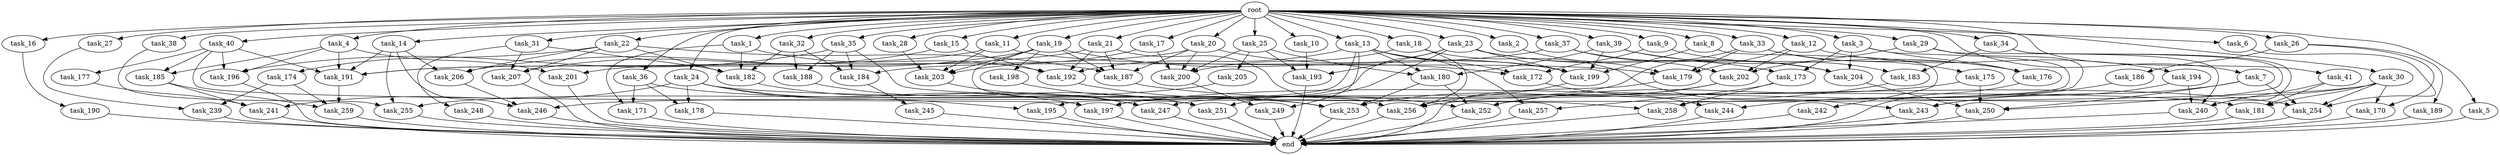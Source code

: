 digraph G {
  task_171 [size="455266533.376000"];
  task_32 [size="1.024000"];
  task_191 [size="1185410973.696000"];
  task_247 [size="1151051235.328000"];
  task_27 [size="1.024000"];
  task_251 [size="1357209665.536000"];
  task_4 [size="1.024000"];
  task_2 [size="1.024000"];
  task_13 [size="1.024000"];
  task_256 [size="1211180777.472000"];
  task_182 [size="1185410973.696000"];
  task_207 [size="764504178.688000"];
  task_186 [size="309237645.312000"];
  task_41 [size="1.024000"];
  task_177 [size="137438953.472000"];
  task_245 [size="549755813.888000"];
  task_6 [size="1.024000"];
  task_9 [size="1.024000"];
  task_20 [size="1.024000"];
  task_175 [size="77309411.328000"];
  task_189 [size="309237645.312000"];
  task_188 [size="455266533.376000"];
  task_259 [size="1468878815.232000"];
  task_183 [size="773094113.280000"];
  task_31 [size="1.024000"];
  task_14 [size="1.024000"];
  task_36 [size="1.024000"];
  task_16 [size="1.024000"];
  task_185 [size="446676598.784000"];
  task_249 [size="429496729.600000"];
  task_194 [size="77309411.328000"];
  task_40 [size="1.024000"];
  task_170 [size="858993459.200000"];
  task_15 [size="1.024000"];
  task_10 [size="1.024000"];
  task_29 [size="1.024000"];
  task_199 [size="1005022347.264000"];
  task_240 [size="1460288880.640000"];
  task_250 [size="2010044694.528000"];
  task_205 [size="549755813.888000"];
  task_190 [size="420906795.008000"];
  task_172 [size="1151051235.328000"];
  task_25 [size="1.024000"];
  task_201 [size="523986010.112000"];
  end [size="0.000000"];
  task_192 [size="498216206.336000"];
  task_19 [size="1.024000"];
  task_180 [size="841813590.016000"];
  task_18 [size="1.024000"];
  task_12 [size="1.024000"];
  task_33 [size="1.024000"];
  task_241 [size="523986010.112000"];
  task_197 [size="1073741824.000000"];
  task_242 [size="420906795.008000"];
  task_253 [size="1159641169.920000"];
  task_173 [size="292057776.128000"];
  task_202 [size="249108103.168000"];
  task_246 [size="1460288880.640000"];
  task_184 [size="489626271.744000"];
  task_174 [size="309237645.312000"];
  task_21 [size="1.024000"];
  task_37 [size="1.024000"];
  task_244 [size="523986010.112000"];
  task_196 [size="481036337.152000"];
  task_187 [size="1597727834.112000"];
  task_23 [size="1.024000"];
  task_176 [size="369367187.456000"];
  root [size="0.000000"];
  task_5 [size="1.024000"];
  task_195 [size="523986010.112000"];
  task_193 [size="936302870.528000"];
  task_11 [size="1.024000"];
  task_258 [size="1245540515.840000"];
  task_243 [size="1047972020.224000"];
  task_179 [size="884763262.976000"];
  task_200 [size="2010044694.528000"];
  task_3 [size="1.024000"];
  task_239 [size="1554778161.152000"];
  task_206 [size="1382979469.312000"];
  task_39 [size="1.024000"];
  task_22 [size="1.024000"];
  task_28 [size="1.024000"];
  task_7 [size="1.024000"];
  task_34 [size="1.024000"];
  task_254 [size="1219770712.064000"];
  task_257 [size="1073741824.000000"];
  task_252 [size="1520418422.784000"];
  task_17 [size="1.024000"];
  task_248 [size="420906795.008000"];
  task_26 [size="1.024000"];
  task_178 [size="730144440.320000"];
  task_198 [size="858993459.200000"];
  task_1 [size="1.024000"];
  task_181 [size="1408749273.088000"];
  task_204 [size="403726925.824000"];
  task_35 [size="1.024000"];
  task_30 [size="1.024000"];
  task_203 [size="2723009265.664000"];
  task_38 [size="1.024000"];
  task_24 [size="1.024000"];
  task_255 [size="601295421.440000"];
  task_8 [size="1.024000"];

  task_171 -> end [size="1.000000"];
  task_32 -> task_182 [size="411041792.000000"];
  task_32 -> task_184 [size="411041792.000000"];
  task_32 -> task_188 [size="411041792.000000"];
  task_191 -> task_259 [size="679477248.000000"];
  task_247 -> end [size="1.000000"];
  task_27 -> task_239 [size="838860800.000000"];
  task_251 -> end [size="1.000000"];
  task_4 -> task_191 [size="301989888.000000"];
  task_4 -> task_185 [size="301989888.000000"];
  task_4 -> task_201 [size="301989888.000000"];
  task_4 -> task_196 [size="301989888.000000"];
  task_2 -> task_179 [size="411041792.000000"];
  task_13 -> task_249 [size="209715200.000000"];
  task_13 -> task_257 [size="209715200.000000"];
  task_13 -> task_195 [size="209715200.000000"];
  task_13 -> task_192 [size="209715200.000000"];
  task_13 -> task_199 [size="209715200.000000"];
  task_13 -> task_180 [size="209715200.000000"];
  task_13 -> task_172 [size="209715200.000000"];
  task_256 -> end [size="1.000000"];
  task_182 -> task_247 [size="209715200.000000"];
  task_207 -> end [size="1.000000"];
  task_186 -> task_244 [size="301989888.000000"];
  task_41 -> task_240 [size="536870912.000000"];
  task_41 -> task_181 [size="536870912.000000"];
  task_177 -> task_241 [size="134217728.000000"];
  task_245 -> end [size="1.000000"];
  task_6 -> task_254 [size="33554432.000000"];
  task_9 -> task_183 [size="75497472.000000"];
  task_9 -> task_172 [size="75497472.000000"];
  task_20 -> task_187 [size="209715200.000000"];
  task_20 -> task_200 [size="209715200.000000"];
  task_20 -> task_199 [size="209715200.000000"];
  task_20 -> task_201 [size="209715200.000000"];
  task_175 -> task_250 [size="838860800.000000"];
  task_175 -> task_252 [size="838860800.000000"];
  task_189 -> end [size="1.000000"];
  task_188 -> task_251 [size="411041792.000000"];
  task_259 -> end [size="1.000000"];
  task_183 -> task_256 [size="134217728.000000"];
  task_31 -> task_207 [size="411041792.000000"];
  task_31 -> task_248 [size="411041792.000000"];
  task_31 -> task_182 [size="411041792.000000"];
  task_14 -> task_246 [size="209715200.000000"];
  task_14 -> task_255 [size="209715200.000000"];
  task_14 -> task_206 [size="209715200.000000"];
  task_14 -> task_191 [size="209715200.000000"];
  task_36 -> task_253 [size="411041792.000000"];
  task_36 -> task_171 [size="411041792.000000"];
  task_36 -> task_178 [size="411041792.000000"];
  task_16 -> task_190 [size="411041792.000000"];
  task_185 -> task_259 [size="75497472.000000"];
  task_185 -> task_241 [size="75497472.000000"];
  task_249 -> end [size="1.000000"];
  task_194 -> task_240 [size="75497472.000000"];
  task_194 -> task_243 [size="75497472.000000"];
  task_40 -> task_191 [size="134217728.000000"];
  task_40 -> task_185 [size="134217728.000000"];
  task_40 -> task_177 [size="134217728.000000"];
  task_40 -> task_197 [size="134217728.000000"];
  task_40 -> task_196 [size="134217728.000000"];
  task_170 -> end [size="1.000000"];
  task_15 -> task_192 [size="33554432.000000"];
  task_15 -> task_207 [size="33554432.000000"];
  task_10 -> task_193 [size="301989888.000000"];
  task_29 -> task_240 [size="134217728.000000"];
  task_29 -> task_258 [size="134217728.000000"];
  task_29 -> task_202 [size="134217728.000000"];
  task_199 -> task_256 [size="301989888.000000"];
  task_240 -> end [size="1.000000"];
  task_250 -> end [size="1.000000"];
  task_205 -> task_255 [size="75497472.000000"];
  task_190 -> end [size="1.000000"];
  task_172 -> task_244 [size="209715200.000000"];
  task_25 -> task_200 [size="536870912.000000"];
  task_25 -> task_193 [size="536870912.000000"];
  task_25 -> task_180 [size="536870912.000000"];
  task_25 -> task_205 [size="536870912.000000"];
  task_201 -> end [size="1.000000"];
  task_192 -> task_252 [size="134217728.000000"];
  task_19 -> task_187 [size="838860800.000000"];
  task_19 -> task_206 [size="838860800.000000"];
  task_19 -> task_203 [size="838860800.000000"];
  task_19 -> task_198 [size="838860800.000000"];
  task_19 -> task_172 [size="838860800.000000"];
  task_19 -> task_251 [size="838860800.000000"];
  task_180 -> task_252 [size="209715200.000000"];
  task_180 -> task_253 [size="209715200.000000"];
  task_18 -> task_243 [size="536870912.000000"];
  task_18 -> task_200 [size="536870912.000000"];
  task_18 -> task_256 [size="536870912.000000"];
  task_12 -> task_194 [size="75497472.000000"];
  task_12 -> task_179 [size="75497472.000000"];
  task_12 -> task_202 [size="75497472.000000"];
  task_33 -> task_175 [size="75497472.000000"];
  task_33 -> task_247 [size="75497472.000000"];
  task_33 -> task_176 [size="75497472.000000"];
  task_33 -> task_179 [size="75497472.000000"];
  task_241 -> end [size="1.000000"];
  task_197 -> end [size="1.000000"];
  task_242 -> end [size="1.000000"];
  task_253 -> end [size="1.000000"];
  task_173 -> task_257 [size="838860800.000000"];
  task_173 -> task_258 [size="838860800.000000"];
  task_202 -> task_252 [size="301989888.000000"];
  task_202 -> task_253 [size="301989888.000000"];
  task_246 -> end [size="1.000000"];
  task_184 -> task_245 [size="536870912.000000"];
  task_174 -> task_259 [size="679477248.000000"];
  task_174 -> task_239 [size="679477248.000000"];
  task_21 -> task_187 [size="209715200.000000"];
  task_21 -> task_192 [size="209715200.000000"];
  task_21 -> task_256 [size="209715200.000000"];
  task_21 -> task_191 [size="209715200.000000"];
  task_37 -> task_204 [size="33554432.000000"];
  task_37 -> task_184 [size="33554432.000000"];
  task_37 -> task_202 [size="33554432.000000"];
  task_244 -> end [size="1.000000"];
  task_196 -> end [size="1.000000"];
  task_187 -> task_254 [size="209715200.000000"];
  task_23 -> task_204 [size="75497472.000000"];
  task_23 -> task_193 [size="75497472.000000"];
  task_23 -> task_197 [size="75497472.000000"];
  task_23 -> task_173 [size="75497472.000000"];
  task_23 -> task_199 [size="75497472.000000"];
  task_23 -> task_251 [size="75497472.000000"];
  task_176 -> end [size="1.000000"];
  root -> task_12 [size="1.000000"];
  root -> task_36 [size="1.000000"];
  root -> task_16 [size="1.000000"];
  root -> task_9 [size="1.000000"];
  root -> task_39 [size="1.000000"];
  root -> task_11 [size="1.000000"];
  root -> task_22 [size="1.000000"];
  root -> task_7 [size="1.000000"];
  root -> task_33 [size="1.000000"];
  root -> task_28 [size="1.000000"];
  root -> task_4 [size="1.000000"];
  root -> task_34 [size="1.000000"];
  root -> task_2 [size="1.000000"];
  root -> task_15 [size="1.000000"];
  root -> task_10 [size="1.000000"];
  root -> task_29 [size="1.000000"];
  root -> task_21 [size="1.000000"];
  root -> task_17 [size="1.000000"];
  root -> task_18 [size="1.000000"];
  root -> task_41 [size="1.000000"];
  root -> task_20 [size="1.000000"];
  root -> task_23 [size="1.000000"];
  root -> task_6 [size="1.000000"];
  root -> task_32 [size="1.000000"];
  root -> task_5 [size="1.000000"];
  root -> task_37 [size="1.000000"];
  root -> task_26 [size="1.000000"];
  root -> task_25 [size="1.000000"];
  root -> task_31 [size="1.000000"];
  root -> task_35 [size="1.000000"];
  root -> task_13 [size="1.000000"];
  root -> task_30 [size="1.000000"];
  root -> task_19 [size="1.000000"];
  root -> task_1 [size="1.000000"];
  root -> task_40 [size="1.000000"];
  root -> task_38 [size="1.000000"];
  root -> task_24 [size="1.000000"];
  root -> task_3 [size="1.000000"];
  root -> task_8 [size="1.000000"];
  root -> task_27 [size="1.000000"];
  root -> task_14 [size="1.000000"];
  task_5 -> end [size="1.000000"];
  task_195 -> end [size="1.000000"];
  task_193 -> end [size="1.000000"];
  task_11 -> task_203 [size="301989888.000000"];
  task_11 -> task_179 [size="301989888.000000"];
  task_11 -> task_191 [size="301989888.000000"];
  task_258 -> end [size="1.000000"];
  task_243 -> end [size="1.000000"];
  task_179 -> end [size="1.000000"];
  task_200 -> task_249 [size="209715200.000000"];
  task_3 -> task_204 [size="209715200.000000"];
  task_3 -> task_176 [size="209715200.000000"];
  task_3 -> task_258 [size="209715200.000000"];
  task_3 -> task_173 [size="209715200.000000"];
  task_239 -> end [size="1.000000"];
  task_206 -> task_246 [size="679477248.000000"];
  task_39 -> task_176 [size="75497472.000000"];
  task_39 -> task_204 [size="75497472.000000"];
  task_39 -> task_199 [size="75497472.000000"];
  task_39 -> task_180 [size="75497472.000000"];
  task_22 -> task_187 [size="301989888.000000"];
  task_22 -> task_207 [size="301989888.000000"];
  task_22 -> task_182 [size="301989888.000000"];
  task_22 -> task_174 [size="301989888.000000"];
  task_22 -> task_206 [size="301989888.000000"];
  task_28 -> task_203 [size="838860800.000000"];
  task_7 -> task_243 [size="411041792.000000"];
  task_7 -> task_250 [size="411041792.000000"];
  task_7 -> task_254 [size="411041792.000000"];
  task_34 -> task_240 [size="679477248.000000"];
  task_34 -> task_250 [size="679477248.000000"];
  task_34 -> task_183 [size="679477248.000000"];
  task_254 -> end [size="1.000000"];
  task_257 -> end [size="1.000000"];
  task_252 -> end [size="1.000000"];
  task_17 -> task_203 [size="679477248.000000"];
  task_17 -> task_200 [size="679477248.000000"];
  task_248 -> end [size="1.000000"];
  task_26 -> task_189 [size="301989888.000000"];
  task_26 -> task_186 [size="301989888.000000"];
  task_26 -> task_170 [size="301989888.000000"];
  task_178 -> end [size="1.000000"];
  task_198 -> task_253 [size="209715200.000000"];
  task_1 -> task_192 [size="33554432.000000"];
  task_1 -> task_182 [size="33554432.000000"];
  task_1 -> task_171 [size="33554432.000000"];
  task_181 -> end [size="1.000000"];
  task_204 -> task_250 [size="33554432.000000"];
  task_35 -> task_184 [size="33554432.000000"];
  task_35 -> task_258 [size="33554432.000000"];
  task_35 -> task_188 [size="33554432.000000"];
  task_35 -> task_196 [size="33554432.000000"];
  task_30 -> task_246 [size="536870912.000000"];
  task_30 -> task_181 [size="536870912.000000"];
  task_30 -> task_254 [size="536870912.000000"];
  task_30 -> task_197 [size="536870912.000000"];
  task_30 -> task_170 [size="536870912.000000"];
  task_203 -> task_247 [size="838860800.000000"];
  task_38 -> task_255 [size="301989888.000000"];
  task_24 -> task_195 [size="301989888.000000"];
  task_24 -> task_178 [size="301989888.000000"];
  task_24 -> task_241 [size="301989888.000000"];
  task_24 -> task_197 [size="301989888.000000"];
  task_24 -> task_181 [size="301989888.000000"];
  task_255 -> end [size="1.000000"];
  task_8 -> task_242 [size="411041792.000000"];
  task_8 -> task_199 [size="411041792.000000"];
}
